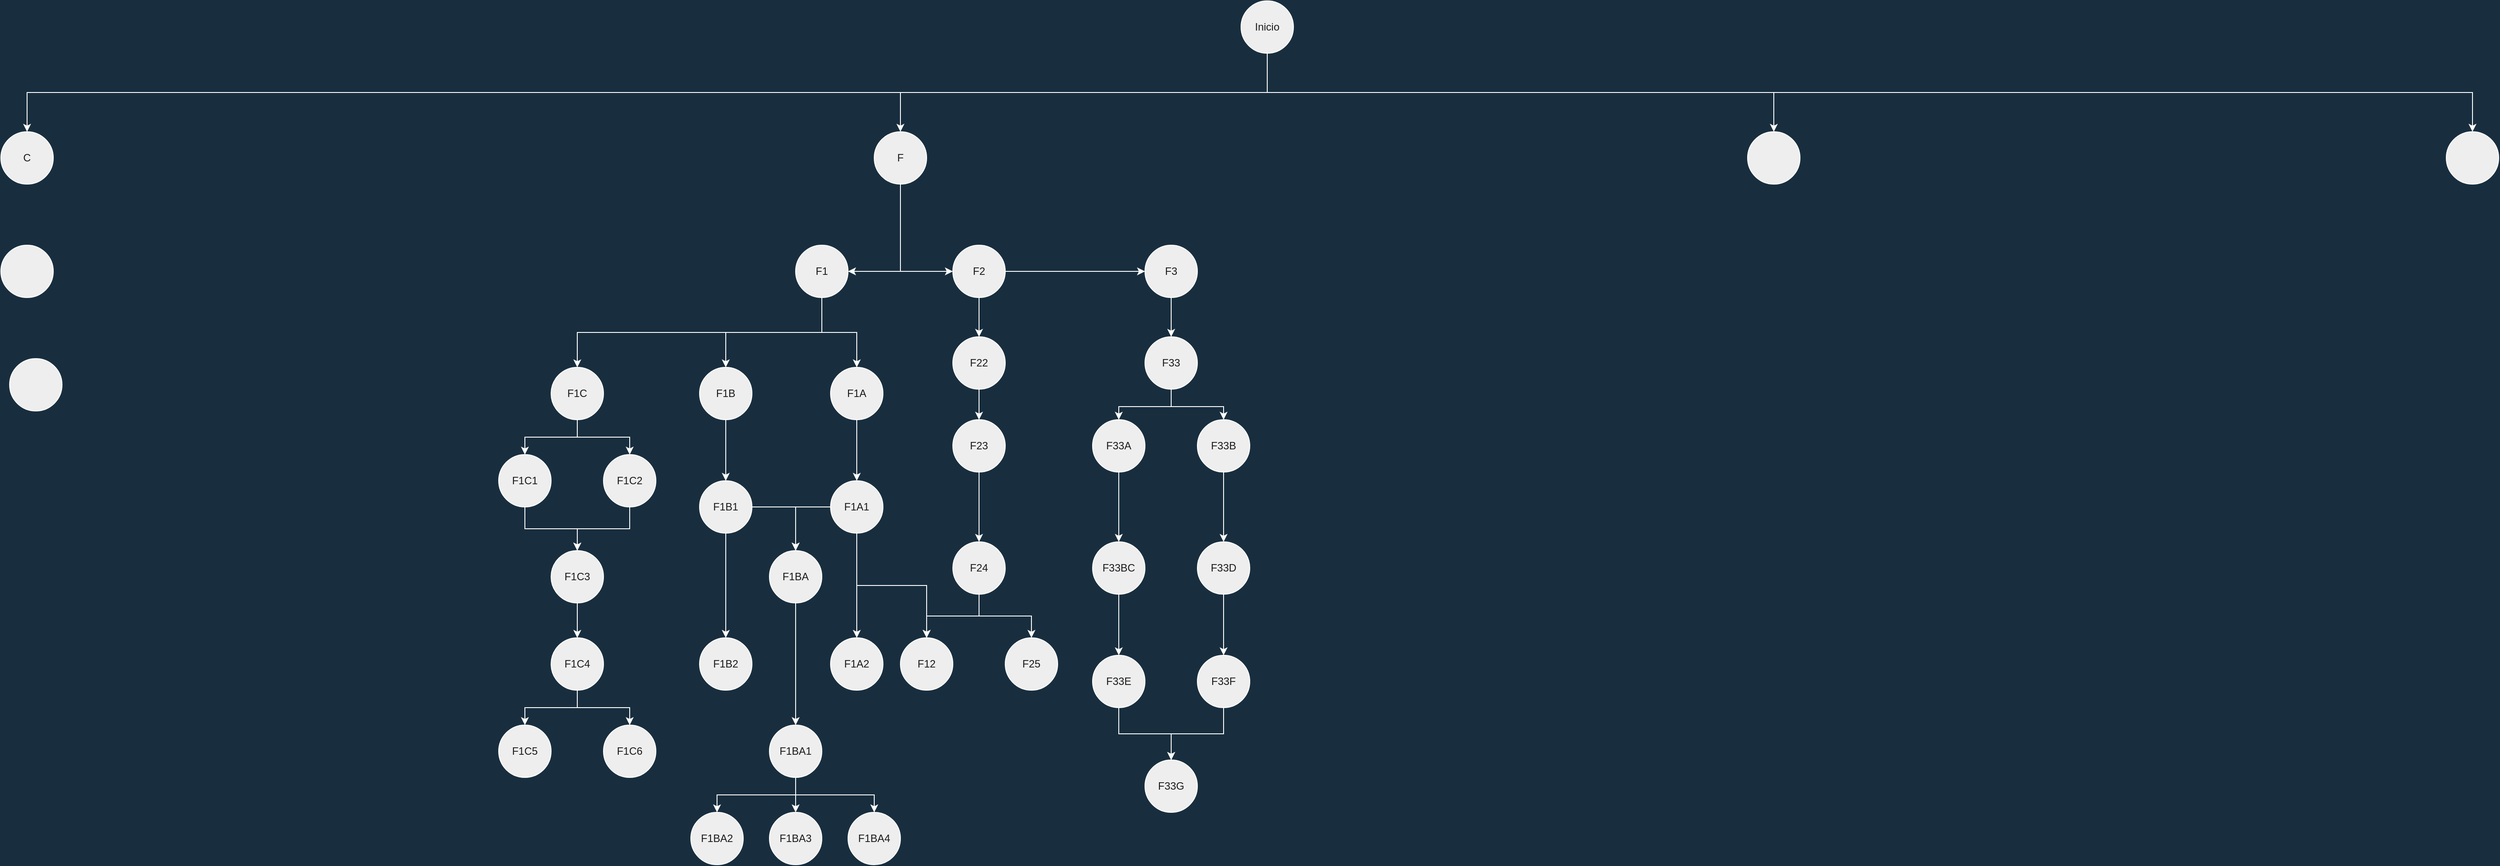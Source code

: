 <mxfile version="20.4.0" type="github">
  <diagram id="F7NOa8_fFkEQ-V3PwpDE" name="Página-1">
    <mxGraphModel dx="2500" dy="933" grid="1" gridSize="10" guides="1" tooltips="1" connect="1" arrows="1" fold="1" page="1" pageScale="1" pageWidth="827" pageHeight="1169" background="#182E3E" math="0" shadow="0">
      <root>
        <mxCell id="0" />
        <mxCell id="1" parent="0" />
        <mxCell id="h3ZFdbcTQpDhvGvfW7HE-25" style="edgeStyle=orthogonalEdgeStyle;rounded=0;orthogonalLoop=1;jettySize=auto;html=1;exitX=0.5;exitY=1;exitDx=0;exitDy=0;entryX=0;entryY=0.5;entryDx=0;entryDy=0;strokeColor=#FFFFFF;fontColor=#FFFFFF;" parent="1" source="h3ZFdbcTQpDhvGvfW7HE-1" target="h3ZFdbcTQpDhvGvfW7HE-6" edge="1">
          <mxGeometry relative="1" as="geometry" />
        </mxCell>
        <mxCell id="h3ZFdbcTQpDhvGvfW7HE-26" style="edgeStyle=orthogonalEdgeStyle;rounded=0;orthogonalLoop=1;jettySize=auto;html=1;exitX=0.5;exitY=1;exitDx=0;exitDy=0;entryX=1;entryY=0.5;entryDx=0;entryDy=0;strokeColor=#FFFFFF;fontColor=#FFFFFF;" parent="1" source="h3ZFdbcTQpDhvGvfW7HE-1" target="h3ZFdbcTQpDhvGvfW7HE-10" edge="1">
          <mxGeometry relative="1" as="geometry" />
        </mxCell>
        <mxCell id="h3ZFdbcTQpDhvGvfW7HE-1" value="F" style="ellipse;whiteSpace=wrap;html=1;aspect=fixed;fillColor=#EEEEEE;strokeColor=#FFFFFF;fontColor=#1A1A1A;" parent="1" vertex="1">
          <mxGeometry x="370" y="350" width="60" height="60" as="geometry" />
        </mxCell>
        <mxCell id="h3ZFdbcTQpDhvGvfW7HE-2" value="C" style="ellipse;whiteSpace=wrap;html=1;aspect=fixed;fillColor=#EEEEEE;strokeColor=#FFFFFF;fontColor=#1A1A1A;" parent="1" vertex="1">
          <mxGeometry x="-630" y="350" width="60" height="60" as="geometry" />
        </mxCell>
        <mxCell id="h3ZFdbcTQpDhvGvfW7HE-49" style="edgeStyle=orthogonalEdgeStyle;rounded=0;orthogonalLoop=1;jettySize=auto;html=1;exitX=0.5;exitY=1;exitDx=0;exitDy=0;entryX=0.5;entryY=0;entryDx=0;entryDy=0;strokeColor=#FFFFFF;fontColor=#FFFFFF;" parent="1" source="h3ZFdbcTQpDhvGvfW7HE-3" target="h3ZFdbcTQpDhvGvfW7HE-47" edge="1">
          <mxGeometry relative="1" as="geometry" />
        </mxCell>
        <mxCell id="h3ZFdbcTQpDhvGvfW7HE-50" style="edgeStyle=orthogonalEdgeStyle;rounded=0;orthogonalLoop=1;jettySize=auto;html=1;exitX=0.5;exitY=1;exitDx=0;exitDy=0;entryX=0.5;entryY=0;entryDx=0;entryDy=0;strokeColor=#FFFFFF;fontColor=#FFFFFF;" parent="1" source="h3ZFdbcTQpDhvGvfW7HE-3" target="h3ZFdbcTQpDhvGvfW7HE-46" edge="1">
          <mxGeometry relative="1" as="geometry" />
        </mxCell>
        <mxCell id="h3ZFdbcTQpDhvGvfW7HE-3" value="F24" style="ellipse;whiteSpace=wrap;html=1;aspect=fixed;fillColor=#EEEEEE;strokeColor=#FFFFFF;fontColor=#1A1A1A;" parent="1" vertex="1">
          <mxGeometry x="460" y="820" width="60" height="60" as="geometry" />
        </mxCell>
        <mxCell id="h3ZFdbcTQpDhvGvfW7HE-35" style="edgeStyle=orthogonalEdgeStyle;rounded=0;orthogonalLoop=1;jettySize=auto;html=1;exitX=0.5;exitY=1;exitDx=0;exitDy=0;strokeColor=#FFFFFF;fontColor=#FFFFFF;" parent="1" source="h3ZFdbcTQpDhvGvfW7HE-4" target="h3ZFdbcTQpDhvGvfW7HE-17" edge="1">
          <mxGeometry relative="1" as="geometry" />
        </mxCell>
        <mxCell id="h3ZFdbcTQpDhvGvfW7HE-4" value="F33F" style="ellipse;whiteSpace=wrap;html=1;aspect=fixed;fillColor=#EEEEEE;strokeColor=#FFFFFF;fontColor=#1A1A1A;" parent="1" vertex="1">
          <mxGeometry x="740" y="950" width="60" height="60" as="geometry" />
        </mxCell>
        <mxCell id="h3ZFdbcTQpDhvGvfW7HE-28" style="edgeStyle=orthogonalEdgeStyle;rounded=0;orthogonalLoop=1;jettySize=auto;html=1;exitX=0.5;exitY=1;exitDx=0;exitDy=0;entryX=0.5;entryY=0;entryDx=0;entryDy=0;strokeColor=#FFFFFF;fontColor=#FFFFFF;" parent="1" source="h3ZFdbcTQpDhvGvfW7HE-5" target="h3ZFdbcTQpDhvGvfW7HE-14" edge="1">
          <mxGeometry relative="1" as="geometry" />
        </mxCell>
        <mxCell id="h3ZFdbcTQpDhvGvfW7HE-5" value="F33B" style="ellipse;whiteSpace=wrap;html=1;aspect=fixed;fillColor=#EEEEEE;strokeColor=#FFFFFF;fontColor=#1A1A1A;" parent="1" vertex="1">
          <mxGeometry x="740" y="680" width="60" height="60" as="geometry" />
        </mxCell>
        <mxCell id="h3ZFdbcTQpDhvGvfW7HE-19" style="edgeStyle=orthogonalEdgeStyle;rounded=0;orthogonalLoop=1;jettySize=auto;html=1;exitX=1;exitY=0.5;exitDx=0;exitDy=0;entryX=0;entryY=0.5;entryDx=0;entryDy=0;strokeColor=#FFFFFF;fontColor=#FFFFFF;" parent="1" source="h3ZFdbcTQpDhvGvfW7HE-6" target="h3ZFdbcTQpDhvGvfW7HE-9" edge="1">
          <mxGeometry relative="1" as="geometry" />
        </mxCell>
        <mxCell id="h3ZFdbcTQpDhvGvfW7HE-21" value="" style="edgeStyle=orthogonalEdgeStyle;rounded=0;orthogonalLoop=1;jettySize=auto;html=1;strokeColor=#FFFFFF;fontColor=#FFFFFF;" parent="1" source="h3ZFdbcTQpDhvGvfW7HE-6" target="h3ZFdbcTQpDhvGvfW7HE-20" edge="1">
          <mxGeometry relative="1" as="geometry" />
        </mxCell>
        <mxCell id="h3ZFdbcTQpDhvGvfW7HE-6" value="F2" style="ellipse;whiteSpace=wrap;html=1;aspect=fixed;fillColor=#EEEEEE;strokeColor=#FFFFFF;fontColor=#1A1A1A;" parent="1" vertex="1">
          <mxGeometry x="460" y="480" width="60" height="60" as="geometry" />
        </mxCell>
        <mxCell id="h3ZFdbcTQpDhvGvfW7HE-27" style="edgeStyle=orthogonalEdgeStyle;rounded=0;orthogonalLoop=1;jettySize=auto;html=1;exitX=0.5;exitY=1;exitDx=0;exitDy=0;entryX=0.5;entryY=0;entryDx=0;entryDy=0;strokeColor=#FFFFFF;fontColor=#FFFFFF;" parent="1" source="h3ZFdbcTQpDhvGvfW7HE-7" target="h3ZFdbcTQpDhvGvfW7HE-13" edge="1">
          <mxGeometry relative="1" as="geometry" />
        </mxCell>
        <mxCell id="h3ZFdbcTQpDhvGvfW7HE-7" value="F33A" style="ellipse;whiteSpace=wrap;html=1;aspect=fixed;fillColor=#EEEEEE;strokeColor=#FFFFFF;fontColor=#1A1A1A;" parent="1" vertex="1">
          <mxGeometry x="620" y="680" width="60" height="60" as="geometry" />
        </mxCell>
        <mxCell id="h3ZFdbcTQpDhvGvfW7HE-23" style="edgeStyle=orthogonalEdgeStyle;rounded=0;orthogonalLoop=1;jettySize=auto;html=1;exitX=0.5;exitY=1;exitDx=0;exitDy=0;entryX=0.5;entryY=0;entryDx=0;entryDy=0;strokeColor=#FFFFFF;fontColor=#FFFFFF;" parent="1" source="h3ZFdbcTQpDhvGvfW7HE-8" target="h3ZFdbcTQpDhvGvfW7HE-5" edge="1">
          <mxGeometry relative="1" as="geometry">
            <Array as="points">
              <mxPoint x="710" y="665" />
              <mxPoint x="770" y="665" />
            </Array>
          </mxGeometry>
        </mxCell>
        <mxCell id="h3ZFdbcTQpDhvGvfW7HE-24" style="edgeStyle=orthogonalEdgeStyle;rounded=0;orthogonalLoop=1;jettySize=auto;html=1;exitX=0.5;exitY=1;exitDx=0;exitDy=0;entryX=0.5;entryY=0;entryDx=0;entryDy=0;strokeColor=#FFFFFF;fontColor=#FFFFFF;" parent="1" source="h3ZFdbcTQpDhvGvfW7HE-8" target="h3ZFdbcTQpDhvGvfW7HE-7" edge="1">
          <mxGeometry relative="1" as="geometry">
            <Array as="points">
              <mxPoint x="710" y="665" />
              <mxPoint x="650" y="665" />
            </Array>
          </mxGeometry>
        </mxCell>
        <mxCell id="h3ZFdbcTQpDhvGvfW7HE-8" value="F33" style="ellipse;whiteSpace=wrap;html=1;aspect=fixed;fillColor=#EEEEEE;strokeColor=#FFFFFF;fontColor=#1A1A1A;" parent="1" vertex="1">
          <mxGeometry x="680" y="585" width="60" height="60" as="geometry" />
        </mxCell>
        <mxCell id="h3ZFdbcTQpDhvGvfW7HE-22" style="edgeStyle=orthogonalEdgeStyle;rounded=0;orthogonalLoop=1;jettySize=auto;html=1;exitX=0.5;exitY=1;exitDx=0;exitDy=0;entryX=0.5;entryY=0;entryDx=0;entryDy=0;strokeColor=#FFFFFF;fontColor=#FFFFFF;" parent="1" source="h3ZFdbcTQpDhvGvfW7HE-9" target="h3ZFdbcTQpDhvGvfW7HE-8" edge="1">
          <mxGeometry relative="1" as="geometry" />
        </mxCell>
        <mxCell id="h3ZFdbcTQpDhvGvfW7HE-9" value="F3" style="ellipse;whiteSpace=wrap;html=1;aspect=fixed;fillColor=#EEEEEE;strokeColor=#FFFFFF;fontColor=#1A1A1A;" parent="1" vertex="1">
          <mxGeometry x="680" y="480" width="60" height="60" as="geometry" />
        </mxCell>
        <mxCell id="h3ZFdbcTQpDhvGvfW7HE-41" style="edgeStyle=orthogonalEdgeStyle;rounded=0;orthogonalLoop=1;jettySize=auto;html=1;exitX=0.5;exitY=1;exitDx=0;exitDy=0;strokeColor=#FFFFFF;fontColor=#FFFFFF;" parent="1" source="h3ZFdbcTQpDhvGvfW7HE-10" target="h3ZFdbcTQpDhvGvfW7HE-38" edge="1">
          <mxGeometry relative="1" as="geometry" />
        </mxCell>
        <mxCell id="h3ZFdbcTQpDhvGvfW7HE-42" style="edgeStyle=orthogonalEdgeStyle;rounded=0;orthogonalLoop=1;jettySize=auto;html=1;exitX=0.5;exitY=1;exitDx=0;exitDy=0;entryX=0.5;entryY=0;entryDx=0;entryDy=0;strokeColor=#FFFFFF;fontColor=#FFFFFF;" parent="1" source="h3ZFdbcTQpDhvGvfW7HE-10" target="h3ZFdbcTQpDhvGvfW7HE-39" edge="1">
          <mxGeometry relative="1" as="geometry" />
        </mxCell>
        <mxCell id="h3ZFdbcTQpDhvGvfW7HE-43" style="edgeStyle=orthogonalEdgeStyle;rounded=0;orthogonalLoop=1;jettySize=auto;html=1;exitX=0.5;exitY=1;exitDx=0;exitDy=0;entryX=0.5;entryY=0;entryDx=0;entryDy=0;strokeColor=#FFFFFF;fontColor=#FFFFFF;" parent="1" source="h3ZFdbcTQpDhvGvfW7HE-10" target="h3ZFdbcTQpDhvGvfW7HE-40" edge="1">
          <mxGeometry relative="1" as="geometry" />
        </mxCell>
        <mxCell id="h3ZFdbcTQpDhvGvfW7HE-10" value="F1" style="ellipse;whiteSpace=wrap;html=1;aspect=fixed;fillColor=#EEEEEE;strokeColor=#FFFFFF;fontColor=#1A1A1A;" parent="1" vertex="1">
          <mxGeometry x="280" y="480" width="60" height="60" as="geometry" />
        </mxCell>
        <mxCell id="h3ZFdbcTQpDhvGvfW7HE-86" style="edgeStyle=orthogonalEdgeStyle;rounded=0;orthogonalLoop=1;jettySize=auto;html=1;exitX=0.5;exitY=1;exitDx=0;exitDy=0;strokeColor=#FFFFFF;fontColor=#FFFFFF;" parent="1" source="h3ZFdbcTQpDhvGvfW7HE-12" target="h3ZFdbcTQpDhvGvfW7HE-2" edge="1">
          <mxGeometry relative="1" as="geometry" />
        </mxCell>
        <mxCell id="h3ZFdbcTQpDhvGvfW7HE-87" style="edgeStyle=orthogonalEdgeStyle;rounded=0;orthogonalLoop=1;jettySize=auto;html=1;exitX=0.5;exitY=1;exitDx=0;exitDy=0;entryX=0.5;entryY=0;entryDx=0;entryDy=0;strokeColor=#FFFFFF;fontColor=#FFFFFF;" parent="1" source="h3ZFdbcTQpDhvGvfW7HE-12" target="h3ZFdbcTQpDhvGvfW7HE-1" edge="1">
          <mxGeometry relative="1" as="geometry" />
        </mxCell>
        <mxCell id="h3ZFdbcTQpDhvGvfW7HE-88" style="edgeStyle=orthogonalEdgeStyle;rounded=0;orthogonalLoop=1;jettySize=auto;html=1;exitX=0.5;exitY=1;exitDx=0;exitDy=0;entryX=0.5;entryY=0;entryDx=0;entryDy=0;strokeColor=#FFFFFF;fontColor=#FFFFFF;" parent="1" source="h3ZFdbcTQpDhvGvfW7HE-12" target="h3ZFdbcTQpDhvGvfW7HE-83" edge="1">
          <mxGeometry relative="1" as="geometry" />
        </mxCell>
        <mxCell id="h3ZFdbcTQpDhvGvfW7HE-89" style="edgeStyle=orthogonalEdgeStyle;rounded=0;orthogonalLoop=1;jettySize=auto;html=1;exitX=0.5;exitY=1;exitDx=0;exitDy=0;entryX=0.5;entryY=0;entryDx=0;entryDy=0;strokeColor=#FFFFFF;fontColor=#FFFFFF;" parent="1" source="h3ZFdbcTQpDhvGvfW7HE-12" target="h3ZFdbcTQpDhvGvfW7HE-84" edge="1">
          <mxGeometry relative="1" as="geometry" />
        </mxCell>
        <mxCell id="h3ZFdbcTQpDhvGvfW7HE-12" value="Inicio" style="ellipse;whiteSpace=wrap;html=1;aspect=fixed;fillColor=#EEEEEE;strokeColor=#FFFFFF;fontColor=#1A1A1A;" parent="1" vertex="1">
          <mxGeometry x="790" y="200" width="60" height="60" as="geometry" />
        </mxCell>
        <mxCell id="h3ZFdbcTQpDhvGvfW7HE-32" style="edgeStyle=orthogonalEdgeStyle;rounded=0;orthogonalLoop=1;jettySize=auto;html=1;exitX=0.5;exitY=1;exitDx=0;exitDy=0;entryX=0.5;entryY=0;entryDx=0;entryDy=0;strokeColor=#FFFFFF;fontColor=#FFFFFF;" parent="1" source="h3ZFdbcTQpDhvGvfW7HE-13" target="h3ZFdbcTQpDhvGvfW7HE-15" edge="1">
          <mxGeometry relative="1" as="geometry" />
        </mxCell>
        <mxCell id="h3ZFdbcTQpDhvGvfW7HE-13" value="F33BC" style="ellipse;whiteSpace=wrap;html=1;aspect=fixed;fillColor=#EEEEEE;strokeColor=#FFFFFF;fontColor=#1A1A1A;" parent="1" vertex="1">
          <mxGeometry x="620" y="820" width="60" height="60" as="geometry" />
        </mxCell>
        <mxCell id="h3ZFdbcTQpDhvGvfW7HE-33" style="edgeStyle=orthogonalEdgeStyle;rounded=0;orthogonalLoop=1;jettySize=auto;html=1;exitX=0.5;exitY=1;exitDx=0;exitDy=0;strokeColor=#FFFFFF;fontColor=#FFFFFF;" parent="1" source="h3ZFdbcTQpDhvGvfW7HE-14" target="h3ZFdbcTQpDhvGvfW7HE-4" edge="1">
          <mxGeometry relative="1" as="geometry" />
        </mxCell>
        <mxCell id="h3ZFdbcTQpDhvGvfW7HE-14" value="F33D" style="ellipse;whiteSpace=wrap;html=1;aspect=fixed;fillColor=#EEEEEE;strokeColor=#FFFFFF;fontColor=#1A1A1A;" parent="1" vertex="1">
          <mxGeometry x="740" y="820" width="60" height="60" as="geometry" />
        </mxCell>
        <mxCell id="h3ZFdbcTQpDhvGvfW7HE-34" style="edgeStyle=orthogonalEdgeStyle;rounded=0;orthogonalLoop=1;jettySize=auto;html=1;exitX=0.5;exitY=1;exitDx=0;exitDy=0;entryX=0.5;entryY=0;entryDx=0;entryDy=0;strokeColor=#FFFFFF;fontColor=#FFFFFF;" parent="1" source="h3ZFdbcTQpDhvGvfW7HE-15" target="h3ZFdbcTQpDhvGvfW7HE-17" edge="1">
          <mxGeometry relative="1" as="geometry" />
        </mxCell>
        <mxCell id="h3ZFdbcTQpDhvGvfW7HE-15" value="F33E" style="ellipse;whiteSpace=wrap;html=1;aspect=fixed;fillColor=#EEEEEE;strokeColor=#FFFFFF;fontColor=#1A1A1A;" parent="1" vertex="1">
          <mxGeometry x="620" y="950" width="60" height="60" as="geometry" />
        </mxCell>
        <mxCell id="h3ZFdbcTQpDhvGvfW7HE-37" style="edgeStyle=orthogonalEdgeStyle;rounded=0;orthogonalLoop=1;jettySize=auto;html=1;exitX=0.5;exitY=1;exitDx=0;exitDy=0;entryX=0.5;entryY=0;entryDx=0;entryDy=0;strokeColor=#FFFFFF;fontColor=#FFFFFF;" parent="1" source="h3ZFdbcTQpDhvGvfW7HE-16" target="h3ZFdbcTQpDhvGvfW7HE-3" edge="1">
          <mxGeometry relative="1" as="geometry" />
        </mxCell>
        <mxCell id="h3ZFdbcTQpDhvGvfW7HE-16" value="F23" style="ellipse;whiteSpace=wrap;html=1;aspect=fixed;fillColor=#EEEEEE;strokeColor=#FFFFFF;fontColor=#1A1A1A;" parent="1" vertex="1">
          <mxGeometry x="460" y="680" width="60" height="60" as="geometry" />
        </mxCell>
        <mxCell id="h3ZFdbcTQpDhvGvfW7HE-17" value="F33G" style="ellipse;whiteSpace=wrap;html=1;aspect=fixed;fillColor=#EEEEEE;strokeColor=#FFFFFF;fontColor=#1A1A1A;" parent="1" vertex="1">
          <mxGeometry x="680" y="1070" width="60" height="60" as="geometry" />
        </mxCell>
        <mxCell id="h3ZFdbcTQpDhvGvfW7HE-36" style="edgeStyle=orthogonalEdgeStyle;rounded=0;orthogonalLoop=1;jettySize=auto;html=1;exitX=0.5;exitY=1;exitDx=0;exitDy=0;entryX=0.5;entryY=0;entryDx=0;entryDy=0;strokeColor=#FFFFFF;fontColor=#FFFFFF;" parent="1" source="h3ZFdbcTQpDhvGvfW7HE-20" target="h3ZFdbcTQpDhvGvfW7HE-16" edge="1">
          <mxGeometry relative="1" as="geometry" />
        </mxCell>
        <mxCell id="h3ZFdbcTQpDhvGvfW7HE-20" value="F22" style="ellipse;whiteSpace=wrap;html=1;aspect=fixed;fillColor=#EEEEEE;strokeColor=#FFFFFF;fontColor=#1A1A1A;" parent="1" vertex="1">
          <mxGeometry x="460" y="585" width="60" height="60" as="geometry" />
        </mxCell>
        <mxCell id="h3ZFdbcTQpDhvGvfW7HE-45" style="edgeStyle=orthogonalEdgeStyle;rounded=0;orthogonalLoop=1;jettySize=auto;html=1;exitX=0.5;exitY=1;exitDx=0;exitDy=0;strokeColor=#FFFFFF;fontColor=#FFFFFF;" parent="1" source="h3ZFdbcTQpDhvGvfW7HE-38" target="h3ZFdbcTQpDhvGvfW7HE-44" edge="1">
          <mxGeometry relative="1" as="geometry" />
        </mxCell>
        <mxCell id="h3ZFdbcTQpDhvGvfW7HE-38" value="F1A" style="ellipse;whiteSpace=wrap;html=1;aspect=fixed;fillColor=#EEEEEE;strokeColor=#FFFFFF;fontColor=#1A1A1A;" parent="1" vertex="1">
          <mxGeometry x="320" y="620" width="60" height="60" as="geometry" />
        </mxCell>
        <mxCell id="h3ZFdbcTQpDhvGvfW7HE-56" style="edgeStyle=orthogonalEdgeStyle;rounded=0;orthogonalLoop=1;jettySize=auto;html=1;exitX=0.5;exitY=1;exitDx=0;exitDy=0;strokeColor=#FFFFFF;fontColor=#FFFFFF;" parent="1" source="h3ZFdbcTQpDhvGvfW7HE-39" target="h3ZFdbcTQpDhvGvfW7HE-53" edge="1">
          <mxGeometry relative="1" as="geometry" />
        </mxCell>
        <mxCell id="h3ZFdbcTQpDhvGvfW7HE-39" value="F1B" style="ellipse;whiteSpace=wrap;html=1;aspect=fixed;fillColor=#EEEEEE;strokeColor=#FFFFFF;fontColor=#1A1A1A;" parent="1" vertex="1">
          <mxGeometry x="170" y="620" width="60" height="60" as="geometry" />
        </mxCell>
        <mxCell id="h3ZFdbcTQpDhvGvfW7HE-63" style="edgeStyle=orthogonalEdgeStyle;rounded=0;orthogonalLoop=1;jettySize=auto;html=1;exitX=0.5;exitY=1;exitDx=0;exitDy=0;strokeColor=#FFFFFF;fontColor=#FFFFFF;" parent="1" source="h3ZFdbcTQpDhvGvfW7HE-40" target="h3ZFdbcTQpDhvGvfW7HE-62" edge="1">
          <mxGeometry relative="1" as="geometry" />
        </mxCell>
        <mxCell id="h3ZFdbcTQpDhvGvfW7HE-64" style="edgeStyle=orthogonalEdgeStyle;rounded=0;orthogonalLoop=1;jettySize=auto;html=1;exitX=0.5;exitY=1;exitDx=0;exitDy=0;entryX=0.5;entryY=0;entryDx=0;entryDy=0;strokeColor=#FFFFFF;fontColor=#FFFFFF;" parent="1" source="h3ZFdbcTQpDhvGvfW7HE-40" target="h3ZFdbcTQpDhvGvfW7HE-61" edge="1">
          <mxGeometry relative="1" as="geometry" />
        </mxCell>
        <mxCell id="h3ZFdbcTQpDhvGvfW7HE-40" value="F1C" style="ellipse;whiteSpace=wrap;html=1;aspect=fixed;fillColor=#EEEEEE;strokeColor=#FFFFFF;fontColor=#1A1A1A;" parent="1" vertex="1">
          <mxGeometry y="620" width="60" height="60" as="geometry" />
        </mxCell>
        <mxCell id="h3ZFdbcTQpDhvGvfW7HE-48" style="edgeStyle=orthogonalEdgeStyle;rounded=0;orthogonalLoop=1;jettySize=auto;html=1;exitX=0.5;exitY=1;exitDx=0;exitDy=0;entryX=0.5;entryY=0;entryDx=0;entryDy=0;strokeColor=#FFFFFF;fontColor=#FFFFFF;" parent="1" source="h3ZFdbcTQpDhvGvfW7HE-44" target="h3ZFdbcTQpDhvGvfW7HE-47" edge="1">
          <mxGeometry relative="1" as="geometry" />
        </mxCell>
        <mxCell id="h3ZFdbcTQpDhvGvfW7HE-52" style="edgeStyle=orthogonalEdgeStyle;rounded=0;orthogonalLoop=1;jettySize=auto;html=1;exitX=0.5;exitY=1;exitDx=0;exitDy=0;strokeColor=#FFFFFF;fontColor=#FFFFFF;" parent="1" source="h3ZFdbcTQpDhvGvfW7HE-44" target="h3ZFdbcTQpDhvGvfW7HE-51" edge="1">
          <mxGeometry relative="1" as="geometry" />
        </mxCell>
        <mxCell id="h3ZFdbcTQpDhvGvfW7HE-73" style="edgeStyle=orthogonalEdgeStyle;rounded=0;orthogonalLoop=1;jettySize=auto;html=1;exitX=0;exitY=0.5;exitDx=0;exitDy=0;strokeColor=#FFFFFF;fontColor=#FFFFFF;" parent="1" source="h3ZFdbcTQpDhvGvfW7HE-44" target="h3ZFdbcTQpDhvGvfW7HE-71" edge="1">
          <mxGeometry relative="1" as="geometry" />
        </mxCell>
        <mxCell id="h3ZFdbcTQpDhvGvfW7HE-44" value="F1A1" style="ellipse;whiteSpace=wrap;html=1;aspect=fixed;fillColor=#EEEEEE;strokeColor=#FFFFFF;fontColor=#1A1A1A;" parent="1" vertex="1">
          <mxGeometry x="320" y="750" width="60" height="60" as="geometry" />
        </mxCell>
        <mxCell id="h3ZFdbcTQpDhvGvfW7HE-46" value="F25" style="ellipse;whiteSpace=wrap;html=1;aspect=fixed;fillColor=#EEEEEE;strokeColor=#FFFFFF;fontColor=#1A1A1A;" parent="1" vertex="1">
          <mxGeometry x="520" y="930" width="60" height="60" as="geometry" />
        </mxCell>
        <mxCell id="h3ZFdbcTQpDhvGvfW7HE-47" value="F12" style="ellipse;whiteSpace=wrap;html=1;aspect=fixed;fillColor=#EEEEEE;strokeColor=#FFFFFF;fontColor=#1A1A1A;" parent="1" vertex="1">
          <mxGeometry x="400" y="930" width="60" height="60" as="geometry" />
        </mxCell>
        <mxCell id="h3ZFdbcTQpDhvGvfW7HE-51" value="F1A2" style="ellipse;whiteSpace=wrap;html=1;aspect=fixed;fillColor=#EEEEEE;strokeColor=#FFFFFF;fontColor=#1A1A1A;" parent="1" vertex="1">
          <mxGeometry x="320" y="930" width="60" height="60" as="geometry" />
        </mxCell>
        <mxCell id="h3ZFdbcTQpDhvGvfW7HE-55" style="edgeStyle=orthogonalEdgeStyle;rounded=0;orthogonalLoop=1;jettySize=auto;html=1;exitX=0.5;exitY=1;exitDx=0;exitDy=0;strokeColor=#FFFFFF;fontColor=#FFFFFF;" parent="1" source="h3ZFdbcTQpDhvGvfW7HE-53" target="h3ZFdbcTQpDhvGvfW7HE-54" edge="1">
          <mxGeometry relative="1" as="geometry" />
        </mxCell>
        <mxCell id="h3ZFdbcTQpDhvGvfW7HE-72" value="" style="edgeStyle=orthogonalEdgeStyle;rounded=0;orthogonalLoop=1;jettySize=auto;html=1;strokeColor=#FFFFFF;fontColor=#FFFFFF;" parent="1" source="h3ZFdbcTQpDhvGvfW7HE-53" target="h3ZFdbcTQpDhvGvfW7HE-71" edge="1">
          <mxGeometry relative="1" as="geometry" />
        </mxCell>
        <mxCell id="h3ZFdbcTQpDhvGvfW7HE-53" value="F1B1" style="ellipse;whiteSpace=wrap;html=1;aspect=fixed;fillColor=#EEEEEE;strokeColor=#FFFFFF;fontColor=#1A1A1A;" parent="1" vertex="1">
          <mxGeometry x="170" y="750" width="60" height="60" as="geometry" />
        </mxCell>
        <mxCell id="h3ZFdbcTQpDhvGvfW7HE-54" value="F1B2" style="ellipse;whiteSpace=wrap;html=1;aspect=fixed;fillColor=#EEEEEE;strokeColor=#FFFFFF;fontColor=#1A1A1A;" parent="1" vertex="1">
          <mxGeometry x="170" y="930" width="60" height="60" as="geometry" />
        </mxCell>
        <mxCell id="h3ZFdbcTQpDhvGvfW7HE-57" value="F1C6" style="ellipse;whiteSpace=wrap;html=1;aspect=fixed;fillColor=#EEEEEE;strokeColor=#FFFFFF;fontColor=#1A1A1A;" parent="1" vertex="1">
          <mxGeometry x="60" y="1030" width="60" height="60" as="geometry" />
        </mxCell>
        <mxCell id="h3ZFdbcTQpDhvGvfW7HE-58" value="F1C5" style="ellipse;whiteSpace=wrap;html=1;aspect=fixed;fillColor=#EEEEEE;strokeColor=#FFFFFF;fontColor=#1A1A1A;" parent="1" vertex="1">
          <mxGeometry x="-60" y="1030" width="60" height="60" as="geometry" />
        </mxCell>
        <mxCell id="h3ZFdbcTQpDhvGvfW7HE-67" style="edgeStyle=orthogonalEdgeStyle;rounded=0;orthogonalLoop=1;jettySize=auto;html=1;exitX=0.5;exitY=1;exitDx=0;exitDy=0;entryX=0.5;entryY=0;entryDx=0;entryDy=0;strokeColor=#FFFFFF;fontColor=#FFFFFF;" parent="1" source="h3ZFdbcTQpDhvGvfW7HE-59" target="h3ZFdbcTQpDhvGvfW7HE-58" edge="1">
          <mxGeometry relative="1" as="geometry" />
        </mxCell>
        <mxCell id="h3ZFdbcTQpDhvGvfW7HE-68" style="edgeStyle=orthogonalEdgeStyle;rounded=0;orthogonalLoop=1;jettySize=auto;html=1;exitX=0.5;exitY=1;exitDx=0;exitDy=0;entryX=0.5;entryY=0;entryDx=0;entryDy=0;strokeColor=#FFFFFF;fontColor=#FFFFFF;" parent="1" source="h3ZFdbcTQpDhvGvfW7HE-59" target="h3ZFdbcTQpDhvGvfW7HE-57" edge="1">
          <mxGeometry relative="1" as="geometry" />
        </mxCell>
        <mxCell id="h3ZFdbcTQpDhvGvfW7HE-59" value="F1C4" style="ellipse;whiteSpace=wrap;html=1;aspect=fixed;fillColor=#EEEEEE;strokeColor=#FFFFFF;fontColor=#1A1A1A;" parent="1" vertex="1">
          <mxGeometry y="930" width="60" height="60" as="geometry" />
        </mxCell>
        <mxCell id="h3ZFdbcTQpDhvGvfW7HE-69" style="edgeStyle=orthogonalEdgeStyle;rounded=0;orthogonalLoop=1;jettySize=auto;html=1;exitX=0.5;exitY=1;exitDx=0;exitDy=0;entryX=0.5;entryY=0;entryDx=0;entryDy=0;strokeColor=#FFFFFF;fontColor=#FFFFFF;" parent="1" source="h3ZFdbcTQpDhvGvfW7HE-60" target="h3ZFdbcTQpDhvGvfW7HE-59" edge="1">
          <mxGeometry relative="1" as="geometry" />
        </mxCell>
        <mxCell id="h3ZFdbcTQpDhvGvfW7HE-60" value="F1C3" style="ellipse;whiteSpace=wrap;html=1;aspect=fixed;fillColor=#EEEEEE;strokeColor=#FFFFFF;fontColor=#1A1A1A;" parent="1" vertex="1">
          <mxGeometry y="830" width="60" height="60" as="geometry" />
        </mxCell>
        <mxCell id="h3ZFdbcTQpDhvGvfW7HE-66" style="edgeStyle=orthogonalEdgeStyle;rounded=0;orthogonalLoop=1;jettySize=auto;html=1;exitX=0.5;exitY=1;exitDx=0;exitDy=0;entryX=0.5;entryY=0;entryDx=0;entryDy=0;strokeColor=#FFFFFF;fontColor=#FFFFFF;" parent="1" source="h3ZFdbcTQpDhvGvfW7HE-61" target="h3ZFdbcTQpDhvGvfW7HE-60" edge="1">
          <mxGeometry relative="1" as="geometry" />
        </mxCell>
        <mxCell id="h3ZFdbcTQpDhvGvfW7HE-61" value="F1C2" style="ellipse;whiteSpace=wrap;html=1;aspect=fixed;fillColor=#EEEEEE;strokeColor=#FFFFFF;fontColor=#1A1A1A;" parent="1" vertex="1">
          <mxGeometry x="60" y="720" width="60" height="60" as="geometry" />
        </mxCell>
        <mxCell id="h3ZFdbcTQpDhvGvfW7HE-65" style="edgeStyle=orthogonalEdgeStyle;rounded=0;orthogonalLoop=1;jettySize=auto;html=1;exitX=0.5;exitY=1;exitDx=0;exitDy=0;entryX=0.5;entryY=0;entryDx=0;entryDy=0;strokeColor=#FFFFFF;fontColor=#FFFFFF;" parent="1" source="h3ZFdbcTQpDhvGvfW7HE-62" target="h3ZFdbcTQpDhvGvfW7HE-60" edge="1">
          <mxGeometry relative="1" as="geometry" />
        </mxCell>
        <mxCell id="h3ZFdbcTQpDhvGvfW7HE-62" value="F1C1" style="ellipse;whiteSpace=wrap;html=1;aspect=fixed;fillColor=#EEEEEE;strokeColor=#FFFFFF;fontColor=#1A1A1A;" parent="1" vertex="1">
          <mxGeometry x="-60" y="720" width="60" height="60" as="geometry" />
        </mxCell>
        <mxCell id="h3ZFdbcTQpDhvGvfW7HE-75" value="" style="edgeStyle=orthogonalEdgeStyle;rounded=0;orthogonalLoop=1;jettySize=auto;html=1;strokeColor=#FFFFFF;fontColor=#FFFFFF;" parent="1" source="h3ZFdbcTQpDhvGvfW7HE-71" target="h3ZFdbcTQpDhvGvfW7HE-74" edge="1">
          <mxGeometry relative="1" as="geometry" />
        </mxCell>
        <mxCell id="h3ZFdbcTQpDhvGvfW7HE-71" value="F1BA" style="ellipse;whiteSpace=wrap;html=1;aspect=fixed;fillColor=#EEEEEE;strokeColor=#FFFFFF;fontColor=#1A1A1A;" parent="1" vertex="1">
          <mxGeometry x="250" y="830" width="60" height="60" as="geometry" />
        </mxCell>
        <mxCell id="h3ZFdbcTQpDhvGvfW7HE-80" style="edgeStyle=orthogonalEdgeStyle;rounded=0;orthogonalLoop=1;jettySize=auto;html=1;exitX=0.5;exitY=1;exitDx=0;exitDy=0;entryX=0.5;entryY=0;entryDx=0;entryDy=0;strokeColor=#FFFFFF;fontColor=#FFFFFF;" parent="1" source="h3ZFdbcTQpDhvGvfW7HE-74" target="h3ZFdbcTQpDhvGvfW7HE-77" edge="1">
          <mxGeometry relative="1" as="geometry" />
        </mxCell>
        <mxCell id="h3ZFdbcTQpDhvGvfW7HE-81" style="edgeStyle=orthogonalEdgeStyle;rounded=0;orthogonalLoop=1;jettySize=auto;html=1;exitX=0.5;exitY=1;exitDx=0;exitDy=0;entryX=0.5;entryY=0;entryDx=0;entryDy=0;strokeColor=#FFFFFF;fontColor=#FFFFFF;" parent="1" source="h3ZFdbcTQpDhvGvfW7HE-74" target="h3ZFdbcTQpDhvGvfW7HE-78" edge="1">
          <mxGeometry relative="1" as="geometry" />
        </mxCell>
        <mxCell id="h3ZFdbcTQpDhvGvfW7HE-82" style="edgeStyle=orthogonalEdgeStyle;rounded=0;orthogonalLoop=1;jettySize=auto;html=1;exitX=0.5;exitY=1;exitDx=0;exitDy=0;entryX=0.5;entryY=0;entryDx=0;entryDy=0;strokeColor=#FFFFFF;fontColor=#FFFFFF;" parent="1" source="h3ZFdbcTQpDhvGvfW7HE-74" target="h3ZFdbcTQpDhvGvfW7HE-79" edge="1">
          <mxGeometry relative="1" as="geometry" />
        </mxCell>
        <mxCell id="h3ZFdbcTQpDhvGvfW7HE-74" value="F1BA1" style="ellipse;whiteSpace=wrap;html=1;aspect=fixed;fillColor=#EEEEEE;strokeColor=#FFFFFF;fontColor=#1A1A1A;" parent="1" vertex="1">
          <mxGeometry x="250" y="1030" width="60" height="60" as="geometry" />
        </mxCell>
        <mxCell id="h3ZFdbcTQpDhvGvfW7HE-77" value="F1BA2" style="ellipse;whiteSpace=wrap;html=1;aspect=fixed;fillColor=#EEEEEE;strokeColor=#FFFFFF;fontColor=#1A1A1A;" parent="1" vertex="1">
          <mxGeometry x="160" y="1130" width="60" height="60" as="geometry" />
        </mxCell>
        <mxCell id="h3ZFdbcTQpDhvGvfW7HE-78" value="F1BA3" style="ellipse;whiteSpace=wrap;html=1;aspect=fixed;fillColor=#EEEEEE;strokeColor=#FFFFFF;fontColor=#1A1A1A;" parent="1" vertex="1">
          <mxGeometry x="250" y="1130" width="60" height="60" as="geometry" />
        </mxCell>
        <mxCell id="h3ZFdbcTQpDhvGvfW7HE-79" value="F1BA4" style="ellipse;whiteSpace=wrap;html=1;aspect=fixed;fillColor=#EEEEEE;strokeColor=#FFFFFF;fontColor=#1A1A1A;" parent="1" vertex="1">
          <mxGeometry x="340" y="1130" width="60" height="60" as="geometry" />
        </mxCell>
        <mxCell id="h3ZFdbcTQpDhvGvfW7HE-83" value="" style="ellipse;whiteSpace=wrap;html=1;aspect=fixed;fillColor=#EEEEEE;strokeColor=#FFFFFF;fontColor=#1A1A1A;" parent="1" vertex="1">
          <mxGeometry x="1370" y="350" width="60" height="60" as="geometry" />
        </mxCell>
        <mxCell id="h3ZFdbcTQpDhvGvfW7HE-84" value="" style="ellipse;whiteSpace=wrap;html=1;aspect=fixed;fillColor=#EEEEEE;strokeColor=#FFFFFF;fontColor=#1A1A1A;" parent="1" vertex="1">
          <mxGeometry x="2170" y="350" width="60" height="60" as="geometry" />
        </mxCell>
        <mxCell id="h3ZFdbcTQpDhvGvfW7HE-90" value="" style="ellipse;whiteSpace=wrap;html=1;aspect=fixed;fillColor=#EEEEEE;strokeColor=#FFFFFF;fontColor=#1A1A1A;" parent="1" vertex="1">
          <mxGeometry x="-620" y="610" width="60" height="60" as="geometry" />
        </mxCell>
        <mxCell id="h3ZFdbcTQpDhvGvfW7HE-91" value="" style="ellipse;whiteSpace=wrap;html=1;aspect=fixed;fillColor=#EEEEEE;strokeColor=#FFFFFF;fontColor=#1A1A1A;" parent="1" vertex="1">
          <mxGeometry x="-630" y="480" width="60" height="60" as="geometry" />
        </mxCell>
      </root>
    </mxGraphModel>
  </diagram>
</mxfile>
